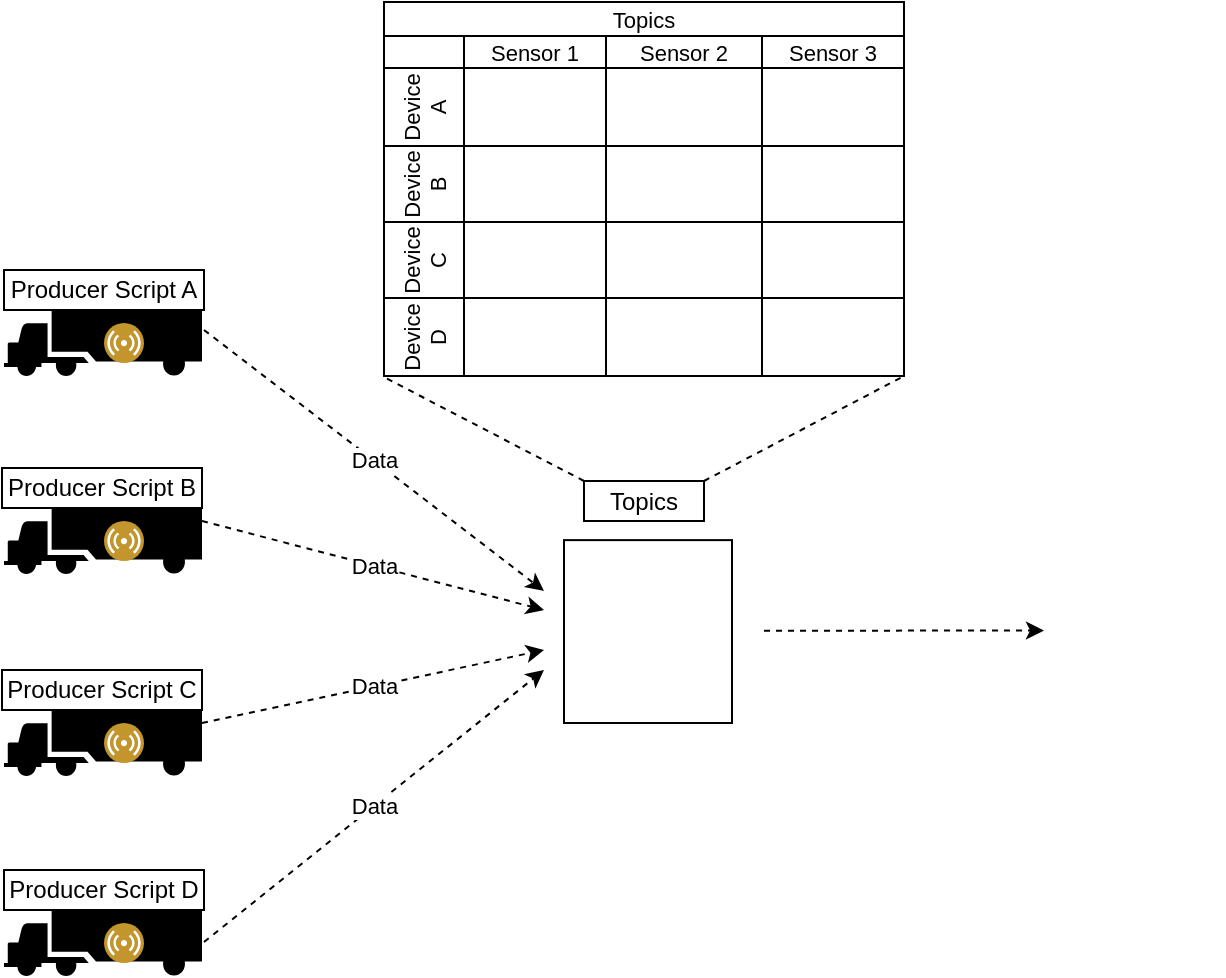 <mxfile version="21.2.1" type="device">
  <diagram name="Page-1" id="bplvJv_79kS9nbsDukKv">
    <mxGraphModel dx="1434" dy="907" grid="1" gridSize="10" guides="1" tooltips="1" connect="1" arrows="1" fold="1" page="1" pageScale="1" pageWidth="1100" pageHeight="850" math="0" shadow="0">
      <root>
        <mxCell id="0" />
        <mxCell id="1" parent="0" />
        <mxCell id="_gqgBC7D3USFIdLBMYi9-2" value="" style="shape=mxgraph.signs.transportation.truck_4;html=1;pointerEvents=1;fillColor=#000000;strokeColor=none;verticalLabelPosition=bottom;verticalAlign=top;align=center;" vertex="1" parent="1">
          <mxGeometry x="80" y="610" width="99" height="33" as="geometry" />
        </mxCell>
        <mxCell id="_gqgBC7D3USFIdLBMYi9-1" value="" style="image;aspect=fixed;perimeter=ellipsePerimeter;html=1;align=center;shadow=0;dashed=0;fontColor=#4277BB;labelBackgroundColor=default;fontSize=12;spacingTop=3;image=img/lib/ibm/users/sensor.svg;" vertex="1" parent="1">
          <mxGeometry x="130" y="616.5" width="20" height="20" as="geometry" />
        </mxCell>
        <mxCell id="_gqgBC7D3USFIdLBMYi9-4" value="" style="shape=mxgraph.signs.transportation.truck_4;html=1;pointerEvents=1;fillColor=#000000;strokeColor=none;verticalLabelPosition=bottom;verticalAlign=top;align=center;" vertex="1" parent="1">
          <mxGeometry x="80" y="510" width="99" height="33" as="geometry" />
        </mxCell>
        <mxCell id="_gqgBC7D3USFIdLBMYi9-5" value="" style="image;aspect=fixed;perimeter=ellipsePerimeter;html=1;align=center;shadow=0;dashed=0;fontColor=#4277BB;labelBackgroundColor=default;fontSize=12;spacingTop=3;image=img/lib/ibm/users/sensor.svg;" vertex="1" parent="1">
          <mxGeometry x="130" y="516.5" width="20" height="20" as="geometry" />
        </mxCell>
        <mxCell id="_gqgBC7D3USFIdLBMYi9-6" value="" style="shape=mxgraph.signs.transportation.truck_4;html=1;pointerEvents=1;fillColor=#000000;strokeColor=none;verticalLabelPosition=bottom;verticalAlign=top;align=center;" vertex="1" parent="1">
          <mxGeometry x="80" y="409" width="99" height="33" as="geometry" />
        </mxCell>
        <mxCell id="_gqgBC7D3USFIdLBMYi9-7" value="" style="image;aspect=fixed;perimeter=ellipsePerimeter;html=1;align=center;shadow=0;dashed=0;fontColor=#4277BB;labelBackgroundColor=default;fontSize=12;spacingTop=3;image=img/lib/ibm/users/sensor.svg;" vertex="1" parent="1">
          <mxGeometry x="130" y="415.5" width="20" height="20" as="geometry" />
        </mxCell>
        <mxCell id="_gqgBC7D3USFIdLBMYi9-8" value="" style="shape=mxgraph.signs.transportation.truck_4;html=1;pointerEvents=1;fillColor=#000000;strokeColor=none;verticalLabelPosition=bottom;verticalAlign=top;align=center;" vertex="1" parent="1">
          <mxGeometry x="80" y="310" width="99" height="33" as="geometry" />
        </mxCell>
        <mxCell id="_gqgBC7D3USFIdLBMYi9-9" value="" style="image;aspect=fixed;perimeter=ellipsePerimeter;html=1;align=center;shadow=0;dashed=0;fontColor=#4277BB;labelBackgroundColor=default;fontSize=12;spacingTop=3;image=img/lib/ibm/users/sensor.svg;" vertex="1" parent="1">
          <mxGeometry x="130" y="316.5" width="20" height="20" as="geometry" />
        </mxCell>
        <mxCell id="_gqgBC7D3USFIdLBMYi9-10" value="Producer Script A" style="rounded=0;whiteSpace=wrap;html=1;" vertex="1" parent="1">
          <mxGeometry x="80" y="290" width="100" height="20" as="geometry" />
        </mxCell>
        <mxCell id="_gqgBC7D3USFIdLBMYi9-11" value="Producer Script B" style="rounded=0;whiteSpace=wrap;html=1;" vertex="1" parent="1">
          <mxGeometry x="79" y="389" width="100" height="20" as="geometry" />
        </mxCell>
        <mxCell id="_gqgBC7D3USFIdLBMYi9-12" value="Producer Script C" style="rounded=0;whiteSpace=wrap;html=1;" vertex="1" parent="1">
          <mxGeometry x="79" y="490" width="100" height="20" as="geometry" />
        </mxCell>
        <mxCell id="_gqgBC7D3USFIdLBMYi9-13" value="Producer Script D" style="rounded=0;whiteSpace=wrap;html=1;" vertex="1" parent="1">
          <mxGeometry x="80" y="590" width="100" height="20" as="geometry" />
        </mxCell>
        <mxCell id="_gqgBC7D3USFIdLBMYi9-14" value="" style="shape=image;verticalLabelPosition=bottom;labelBackgroundColor=default;verticalAlign=top;aspect=fixed;imageAspect=0;image=https://developers.redhat.com/blog/wp-content/uploads/2018/05/kafka-logo-tall.png;labelBorderColor=none;imageBorder=default;" vertex="1" parent="1">
          <mxGeometry x="360" y="425.06" width="84" height="91.44" as="geometry" />
        </mxCell>
        <mxCell id="_gqgBC7D3USFIdLBMYi9-39" value="" style="endArrow=classic;html=1;rounded=0;dashed=1;" edge="1" parent="1">
          <mxGeometry relative="1" as="geometry">
            <mxPoint x="180" y="320" as="sourcePoint" />
            <mxPoint x="350" y="450.5" as="targetPoint" />
          </mxGeometry>
        </mxCell>
        <mxCell id="_gqgBC7D3USFIdLBMYi9-40" value="Data" style="edgeLabel;resizable=0;html=1;align=center;verticalAlign=middle;" connectable="0" vertex="1" parent="_gqgBC7D3USFIdLBMYi9-39">
          <mxGeometry relative="1" as="geometry" />
        </mxCell>
        <mxCell id="_gqgBC7D3USFIdLBMYi9-41" value="" style="endArrow=classic;html=1;rounded=0;dashed=1;" edge="1" parent="1">
          <mxGeometry relative="1" as="geometry">
            <mxPoint x="180" y="626" as="sourcePoint" />
            <mxPoint x="350" y="490" as="targetPoint" />
          </mxGeometry>
        </mxCell>
        <mxCell id="_gqgBC7D3USFIdLBMYi9-42" value="Data" style="edgeLabel;resizable=0;html=1;align=center;verticalAlign=middle;" connectable="0" vertex="1" parent="_gqgBC7D3USFIdLBMYi9-41">
          <mxGeometry relative="1" as="geometry" />
        </mxCell>
        <mxCell id="_gqgBC7D3USFIdLBMYi9-43" value="" style="endArrow=classic;html=1;rounded=0;dashed=1;" edge="1" parent="1">
          <mxGeometry relative="1" as="geometry">
            <mxPoint x="179" y="415.5" as="sourcePoint" />
            <mxPoint x="350" y="460" as="targetPoint" />
          </mxGeometry>
        </mxCell>
        <mxCell id="_gqgBC7D3USFIdLBMYi9-44" value="Data" style="edgeLabel;resizable=0;html=1;align=center;verticalAlign=middle;" connectable="0" vertex="1" parent="_gqgBC7D3USFIdLBMYi9-43">
          <mxGeometry relative="1" as="geometry" />
        </mxCell>
        <mxCell id="_gqgBC7D3USFIdLBMYi9-45" value="" style="endArrow=classic;html=1;rounded=0;dashed=1;" edge="1" parent="1">
          <mxGeometry relative="1" as="geometry">
            <mxPoint x="179" y="516.5" as="sourcePoint" />
            <mxPoint x="350" y="480" as="targetPoint" />
          </mxGeometry>
        </mxCell>
        <mxCell id="_gqgBC7D3USFIdLBMYi9-46" value="Data" style="edgeLabel;resizable=0;html=1;align=center;verticalAlign=middle;" connectable="0" vertex="1" parent="_gqgBC7D3USFIdLBMYi9-45">
          <mxGeometry relative="1" as="geometry" />
        </mxCell>
        <mxCell id="_gqgBC7D3USFIdLBMYi9-47" value="Topics" style="rounded=0;whiteSpace=wrap;html=1;" vertex="1" parent="1">
          <mxGeometry x="370" y="395.5" width="60" height="20" as="geometry" />
        </mxCell>
        <mxCell id="_gqgBC7D3USFIdLBMYi9-50" value="Topics" style="shape=table;childLayout=tableLayout;startSize=17;collapsible=0;recursiveResize=0;expand=0;fontSize=11;" vertex="1" parent="1">
          <mxGeometry x="270" y="156" width="260" height="187" as="geometry" />
        </mxCell>
        <mxCell id="_gqgBC7D3USFIdLBMYi9-51" value="" style="shape=tableRow;horizontal=0;swimlaneHead=0;swimlaneBody=0;top=0;left=0;strokeColor=inherit;bottom=0;right=0;dropTarget=0;fontStyle=0;fillColor=none;points=[[0,0.5],[1,0.5]];portConstraint=eastwest;startSize=40;collapsible=0;recursiveResize=0;expand=0;fontSize=12;swimlaneFillColor=none;swimlaneLine=1;" vertex="1" parent="_gqgBC7D3USFIdLBMYi9-50">
          <mxGeometry y="17" width="260" height="16" as="geometry" />
        </mxCell>
        <mxCell id="_gqgBC7D3USFIdLBMYi9-52" value="Sensor 1" style="swimlane;swimlaneHead=0;swimlaneBody=0;fontStyle=0;strokeColor=inherit;connectable=0;fillColor=none;startSize=20;collapsible=0;recursiveResize=0;expand=0;fontSize=11;shadow=0;" vertex="1" parent="_gqgBC7D3USFIdLBMYi9-51">
          <mxGeometry x="40" width="71" height="16" as="geometry">
            <mxRectangle width="71" height="16" as="alternateBounds" />
          </mxGeometry>
        </mxCell>
        <mxCell id="_gqgBC7D3USFIdLBMYi9-53" value="Sensor 2" style="swimlane;swimlaneHead=0;swimlaneBody=0;fontStyle=0;strokeColor=inherit;connectable=0;fillColor=none;startSize=20;collapsible=0;recursiveResize=0;expand=0;fontSize=11;" vertex="1" parent="_gqgBC7D3USFIdLBMYi9-51">
          <mxGeometry x="111" width="78" height="16" as="geometry">
            <mxRectangle width="78" height="16" as="alternateBounds" />
          </mxGeometry>
        </mxCell>
        <mxCell id="_gqgBC7D3USFIdLBMYi9-54" value="Sensor 3" style="swimlane;swimlaneHead=0;swimlaneBody=0;fontStyle=0;strokeColor=inherit;connectable=0;fillColor=none;startSize=20;collapsible=0;recursiveResize=0;expand=0;fontSize=11;" vertex="1" parent="_gqgBC7D3USFIdLBMYi9-51">
          <mxGeometry x="189" width="71" height="16" as="geometry">
            <mxRectangle width="71" height="16" as="alternateBounds" />
          </mxGeometry>
        </mxCell>
        <mxCell id="_gqgBC7D3USFIdLBMYi9-55" value="Device&#xa;A" style="shape=tableRow;horizontal=0;swimlaneHead=0;swimlaneBody=0;top=0;left=0;strokeColor=inherit;bottom=0;right=0;dropTarget=0;fontStyle=0;fillColor=none;points=[[0,0.5],[1,0.5]];portConstraint=eastwest;startSize=40;collapsible=0;recursiveResize=0;expand=0;fontSize=11;" vertex="1" parent="_gqgBC7D3USFIdLBMYi9-50">
          <mxGeometry y="33" width="260" height="39" as="geometry" />
        </mxCell>
        <mxCell id="_gqgBC7D3USFIdLBMYi9-56" value="" style="swimlane;swimlaneHead=0;swimlaneBody=0;fontStyle=0;connectable=0;strokeColor=inherit;fillColor=none;startSize=0;collapsible=0;recursiveResize=0;expand=0;fontSize=16;" vertex="1" parent="_gqgBC7D3USFIdLBMYi9-55">
          <mxGeometry x="40" width="71" height="39" as="geometry">
            <mxRectangle width="71" height="39" as="alternateBounds" />
          </mxGeometry>
        </mxCell>
        <mxCell id="_gqgBC7D3USFIdLBMYi9-57" value="" style="swimlane;swimlaneHead=0;swimlaneBody=0;fontStyle=0;connectable=0;strokeColor=inherit;fillColor=none;startSize=0;collapsible=0;recursiveResize=0;expand=0;fontSize=16;" vertex="1" parent="_gqgBC7D3USFIdLBMYi9-55">
          <mxGeometry x="111" width="78" height="39" as="geometry">
            <mxRectangle width="78" height="39" as="alternateBounds" />
          </mxGeometry>
        </mxCell>
        <mxCell id="_gqgBC7D3USFIdLBMYi9-58" value="" style="swimlane;swimlaneHead=0;swimlaneBody=0;fontStyle=0;connectable=0;strokeColor=inherit;fillColor=none;startSize=0;collapsible=0;recursiveResize=0;expand=0;fontSize=16;" vertex="1" parent="_gqgBC7D3USFIdLBMYi9-55">
          <mxGeometry x="189" width="71" height="39" as="geometry">
            <mxRectangle width="71" height="39" as="alternateBounds" />
          </mxGeometry>
        </mxCell>
        <mxCell id="_gqgBC7D3USFIdLBMYi9-59" value="Device&#xa;B" style="shape=tableRow;horizontal=0;swimlaneHead=0;swimlaneBody=0;top=0;left=0;strokeColor=inherit;bottom=0;right=0;dropTarget=0;fontStyle=0;fillColor=none;points=[[0,0.5],[1,0.5]];portConstraint=eastwest;startSize=40;collapsible=0;recursiveResize=0;expand=0;fontSize=11;" vertex="1" parent="_gqgBC7D3USFIdLBMYi9-50">
          <mxGeometry y="72" width="260" height="38" as="geometry" />
        </mxCell>
        <mxCell id="_gqgBC7D3USFIdLBMYi9-60" value="" style="swimlane;swimlaneHead=0;swimlaneBody=0;fontStyle=0;connectable=0;strokeColor=inherit;fillColor=none;startSize=0;collapsible=0;recursiveResize=0;expand=0;fontSize=16;" vertex="1" parent="_gqgBC7D3USFIdLBMYi9-59">
          <mxGeometry x="40" width="71" height="38" as="geometry">
            <mxRectangle width="71" height="38" as="alternateBounds" />
          </mxGeometry>
        </mxCell>
        <mxCell id="_gqgBC7D3USFIdLBMYi9-61" value="" style="swimlane;swimlaneHead=0;swimlaneBody=0;fontStyle=0;connectable=0;strokeColor=inherit;fillColor=none;startSize=0;collapsible=0;recursiveResize=0;expand=0;fontSize=16;" vertex="1" parent="_gqgBC7D3USFIdLBMYi9-59">
          <mxGeometry x="111" width="78" height="38" as="geometry">
            <mxRectangle width="78" height="38" as="alternateBounds" />
          </mxGeometry>
        </mxCell>
        <mxCell id="_gqgBC7D3USFIdLBMYi9-62" value="" style="swimlane;swimlaneHead=0;swimlaneBody=0;fontStyle=0;connectable=0;strokeColor=inherit;fillColor=none;startSize=0;collapsible=0;recursiveResize=0;expand=0;fontSize=16;" vertex="1" parent="_gqgBC7D3USFIdLBMYi9-59">
          <mxGeometry x="189" width="71" height="38" as="geometry">
            <mxRectangle width="71" height="38" as="alternateBounds" />
          </mxGeometry>
        </mxCell>
        <mxCell id="_gqgBC7D3USFIdLBMYi9-84" value="Device&#xa;C" style="shape=tableRow;horizontal=0;swimlaneHead=0;swimlaneBody=0;top=0;left=0;strokeColor=inherit;bottom=0;right=0;dropTarget=0;fontStyle=0;fillColor=none;points=[[0,0.5],[1,0.5]];portConstraint=eastwest;startSize=40;collapsible=0;recursiveResize=0;expand=0;fontSize=11;" vertex="1" parent="_gqgBC7D3USFIdLBMYi9-50">
          <mxGeometry y="110" width="260" height="38" as="geometry" />
        </mxCell>
        <mxCell id="_gqgBC7D3USFIdLBMYi9-85" style="swimlane;swimlaneHead=0;swimlaneBody=0;fontStyle=0;connectable=0;strokeColor=inherit;fillColor=none;startSize=0;collapsible=0;recursiveResize=0;expand=0;fontSize=16;" vertex="1" parent="_gqgBC7D3USFIdLBMYi9-84">
          <mxGeometry x="40" width="71" height="38" as="geometry">
            <mxRectangle width="71" height="38" as="alternateBounds" />
          </mxGeometry>
        </mxCell>
        <mxCell id="_gqgBC7D3USFIdLBMYi9-86" style="swimlane;swimlaneHead=0;swimlaneBody=0;fontStyle=0;connectable=0;strokeColor=inherit;fillColor=none;startSize=0;collapsible=0;recursiveResize=0;expand=0;fontSize=16;" vertex="1" parent="_gqgBC7D3USFIdLBMYi9-84">
          <mxGeometry x="111" width="78" height="38" as="geometry">
            <mxRectangle width="78" height="38" as="alternateBounds" />
          </mxGeometry>
        </mxCell>
        <mxCell id="_gqgBC7D3USFIdLBMYi9-87" style="swimlane;swimlaneHead=0;swimlaneBody=0;fontStyle=0;connectable=0;strokeColor=inherit;fillColor=none;startSize=0;collapsible=0;recursiveResize=0;expand=0;fontSize=16;" vertex="1" parent="_gqgBC7D3USFIdLBMYi9-84">
          <mxGeometry x="189" width="71" height="38" as="geometry">
            <mxRectangle width="71" height="38" as="alternateBounds" />
          </mxGeometry>
        </mxCell>
        <mxCell id="_gqgBC7D3USFIdLBMYi9-88" value="Device&#xa;D" style="shape=tableRow;horizontal=0;swimlaneHead=0;swimlaneBody=0;top=0;left=0;strokeColor=inherit;bottom=0;right=0;dropTarget=0;fontStyle=0;fillColor=none;points=[[0,0.5],[1,0.5]];portConstraint=eastwest;startSize=40;collapsible=0;recursiveResize=0;expand=0;fontSize=11;" vertex="1" parent="_gqgBC7D3USFIdLBMYi9-50">
          <mxGeometry y="148" width="260" height="39" as="geometry" />
        </mxCell>
        <mxCell id="_gqgBC7D3USFIdLBMYi9-89" style="swimlane;swimlaneHead=0;swimlaneBody=0;fontStyle=0;connectable=0;strokeColor=inherit;fillColor=none;startSize=0;collapsible=0;recursiveResize=0;expand=0;fontSize=16;" vertex="1" parent="_gqgBC7D3USFIdLBMYi9-88">
          <mxGeometry x="40" width="71" height="39" as="geometry">
            <mxRectangle width="71" height="39" as="alternateBounds" />
          </mxGeometry>
        </mxCell>
        <mxCell id="_gqgBC7D3USFIdLBMYi9-90" style="swimlane;swimlaneHead=0;swimlaneBody=0;fontStyle=0;connectable=0;strokeColor=inherit;fillColor=none;startSize=0;collapsible=0;recursiveResize=0;expand=0;fontSize=16;" vertex="1" parent="_gqgBC7D3USFIdLBMYi9-88">
          <mxGeometry x="111" width="78" height="39" as="geometry">
            <mxRectangle width="78" height="39" as="alternateBounds" />
          </mxGeometry>
        </mxCell>
        <mxCell id="_gqgBC7D3USFIdLBMYi9-91" style="swimlane;swimlaneHead=0;swimlaneBody=0;fontStyle=0;connectable=0;strokeColor=inherit;fillColor=none;startSize=0;collapsible=0;recursiveResize=0;expand=0;fontSize=16;" vertex="1" parent="_gqgBC7D3USFIdLBMYi9-88">
          <mxGeometry x="189" width="71" height="39" as="geometry">
            <mxRectangle width="71" height="39" as="alternateBounds" />
          </mxGeometry>
        </mxCell>
        <mxCell id="_gqgBC7D3USFIdLBMYi9-99" value="" style="endArrow=none;dashed=1;html=1;rounded=0;entryX=1;entryY=1;entryDx=0;entryDy=0;" edge="1" parent="1" target="_gqgBC7D3USFIdLBMYi9-50">
          <mxGeometry width="50" height="50" relative="1" as="geometry">
            <mxPoint x="430" y="395.5" as="sourcePoint" />
            <mxPoint x="480" y="345.5" as="targetPoint" />
          </mxGeometry>
        </mxCell>
        <mxCell id="_gqgBC7D3USFIdLBMYi9-100" value="" style="endArrow=none;dashed=1;html=1;rounded=0;entryX=-0.004;entryY=1;entryDx=0;entryDy=0;entryPerimeter=0;" edge="1" parent="1" target="_gqgBC7D3USFIdLBMYi9-88">
          <mxGeometry width="50" height="50" relative="1" as="geometry">
            <mxPoint x="370" y="395.5" as="sourcePoint" />
            <mxPoint x="270" y="340" as="targetPoint" />
          </mxGeometry>
        </mxCell>
        <mxCell id="_gqgBC7D3USFIdLBMYi9-101" value="" style="shape=image;verticalLabelPosition=bottom;labelBackgroundColor=default;verticalAlign=top;aspect=fixed;imageAspect=0;image=https://th.bing.com/th/id/R.0e23481b805fa66eb9ff0c177ff27030?rik=00LN9yVT3nMAyw&amp;riu=http%3a%2f%2fpluspng.com%2fimg-png%2flogo-mongodb-png-mongodb-1600.png&amp;ehk=YwJU48GqAzZ6V3Zlafc4pyilw%2biV5XBxEO7chpNV3M8%3d&amp;risl=&amp;pid=ImgRaw&amp;r=0;" vertex="1" parent="1">
          <mxGeometry x="600" y="425" width="90" height="90" as="geometry" />
        </mxCell>
        <mxCell id="_gqgBC7D3USFIdLBMYi9-103" value="" style="endArrow=classic;html=1;rounded=0;dashed=1;" edge="1" parent="1">
          <mxGeometry width="50" height="50" relative="1" as="geometry">
            <mxPoint x="460" y="470.34" as="sourcePoint" />
            <mxPoint x="600" y="470.28" as="targetPoint" />
          </mxGeometry>
        </mxCell>
      </root>
    </mxGraphModel>
  </diagram>
</mxfile>
